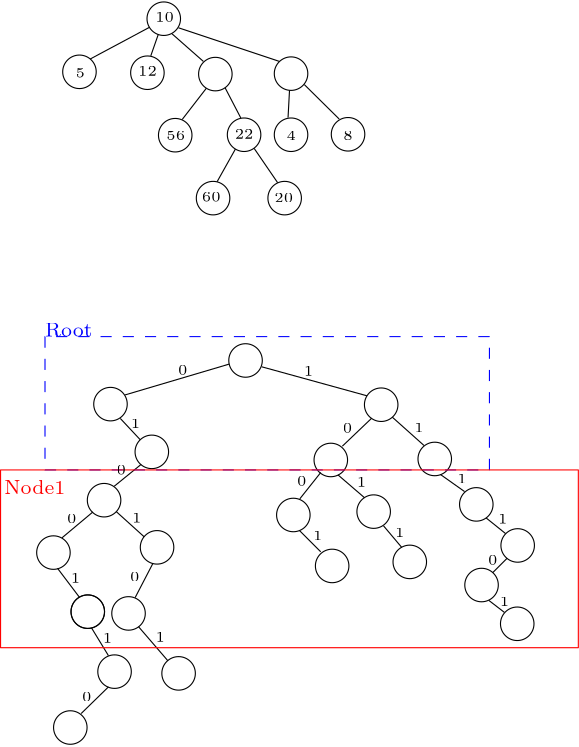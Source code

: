 <?xml version="1.0"?>
<!DOCTYPE ipe SYSTEM "ipe.dtd">
<ipe version="70218" creator="Ipe 7.2.28">
<info created="D:20241101173336" modified="D:20241101173337"/>
<ipestyle name="basic">
<symbol name="arrow/arc(spx)">
<path stroke="sym-stroke" fill="sym-stroke" pen="sym-pen">
0 0 m
-1 0.333 l
-1 -0.333 l
h
</path>
</symbol>
<symbol name="arrow/farc(spx)">
<path stroke="sym-stroke" fill="white" pen="sym-pen">
0 0 m
-1 0.333 l
-1 -0.333 l
h
</path>
</symbol>
<symbol name="arrow/ptarc(spx)">
<path stroke="sym-stroke" fill="sym-stroke" pen="sym-pen">
0 0 m
-1 0.333 l
-0.8 0 l
-1 -0.333 l
h
</path>
</symbol>
<symbol name="arrow/fptarc(spx)">
<path stroke="sym-stroke" fill="white" pen="sym-pen">
0 0 m
-1 0.333 l
-0.8 0 l
-1 -0.333 l
h
</path>
</symbol>
<symbol name="mark/circle(sx)" transformations="translations">
<path fill="sym-stroke">
0.6 0 0 0.6 0 0 e
0.4 0 0 0.4 0 0 e
</path>
</symbol>
<symbol name="mark/disk(sx)" transformations="translations">
<path fill="sym-stroke">
0.6 0 0 0.6 0 0 e
</path>
</symbol>
<symbol name="mark/fdisk(sfx)" transformations="translations">
<group>
<path fill="sym-fill">
0.5 0 0 0.5 0 0 e
</path>
<path fill="sym-stroke" fillrule="eofill">
0.6 0 0 0.6 0 0 e
0.4 0 0 0.4 0 0 e
</path>
</group>
</symbol>
<symbol name="mark/box(sx)" transformations="translations">
<path fill="sym-stroke" fillrule="eofill">
-0.6 -0.6 m
0.6 -0.6 l
0.6 0.6 l
-0.6 0.6 l
h
-0.4 -0.4 m
0.4 -0.4 l
0.4 0.4 l
-0.4 0.4 l
h
</path>
</symbol>
<symbol name="mark/square(sx)" transformations="translations">
<path fill="sym-stroke">
-0.6 -0.6 m
0.6 -0.6 l
0.6 0.6 l
-0.6 0.6 l
h
</path>
</symbol>
<symbol name="mark/fsquare(sfx)" transformations="translations">
<group>
<path fill="sym-fill">
-0.5 -0.5 m
0.5 -0.5 l
0.5 0.5 l
-0.5 0.5 l
h
</path>
<path fill="sym-stroke" fillrule="eofill">
-0.6 -0.6 m
0.6 -0.6 l
0.6 0.6 l
-0.6 0.6 l
h
-0.4 -0.4 m
0.4 -0.4 l
0.4 0.4 l
-0.4 0.4 l
h
</path>
</group>
</symbol>
<symbol name="mark/cross(sx)" transformations="translations">
<group>
<path fill="sym-stroke">
-0.43 -0.57 m
0.57 0.43 l
0.43 0.57 l
-0.57 -0.43 l
h
</path>
<path fill="sym-stroke">
-0.43 0.57 m
0.57 -0.43 l
0.43 -0.57 l
-0.57 0.43 l
h
</path>
</group>
</symbol>
<symbol name="arrow/fnormal(spx)">
<path stroke="sym-stroke" fill="white" pen="sym-pen">
0 0 m
-1 0.333 l
-1 -0.333 l
h
</path>
</symbol>
<symbol name="arrow/pointed(spx)">
<path stroke="sym-stroke" fill="sym-stroke" pen="sym-pen">
0 0 m
-1 0.333 l
-0.8 0 l
-1 -0.333 l
h
</path>
</symbol>
<symbol name="arrow/fpointed(spx)">
<path stroke="sym-stroke" fill="white" pen="sym-pen">
0 0 m
-1 0.333 l
-0.8 0 l
-1 -0.333 l
h
</path>
</symbol>
<symbol name="arrow/linear(spx)">
<path stroke="sym-stroke" pen="sym-pen">
-1 0.333 m
0 0 l
-1 -0.333 l
</path>
</symbol>
<symbol name="arrow/fdouble(spx)">
<path stroke="sym-stroke" fill="white" pen="sym-pen">
0 0 m
-1 0.333 l
-1 -0.333 l
h
-1 0 m
-2 0.333 l
-2 -0.333 l
h
</path>
</symbol>
<symbol name="arrow/double(spx)">
<path stroke="sym-stroke" fill="sym-stroke" pen="sym-pen">
0 0 m
-1 0.333 l
-1 -0.333 l
h
-1 0 m
-2 0.333 l
-2 -0.333 l
h
</path>
</symbol>
<symbol name="arrow/mid-normal(spx)">
<path stroke="sym-stroke" fill="sym-stroke" pen="sym-pen">
0.5 0 m
-0.5 0.333 l
-0.5 -0.333 l
h
</path>
</symbol>
<symbol name="arrow/mid-fnormal(spx)">
<path stroke="sym-stroke" fill="white" pen="sym-pen">
0.5 0 m
-0.5 0.333 l
-0.5 -0.333 l
h
</path>
</symbol>
<symbol name="arrow/mid-pointed(spx)">
<path stroke="sym-stroke" fill="sym-stroke" pen="sym-pen">
0.5 0 m
-0.5 0.333 l
-0.3 0 l
-0.5 -0.333 l
h
</path>
</symbol>
<symbol name="arrow/mid-fpointed(spx)">
<path stroke="sym-stroke" fill="white" pen="sym-pen">
0.5 0 m
-0.5 0.333 l
-0.3 0 l
-0.5 -0.333 l
h
</path>
</symbol>
<symbol name="arrow/mid-double(spx)">
<path stroke="sym-stroke" fill="sym-stroke" pen="sym-pen">
1 0 m
0 0.333 l
0 -0.333 l
h
0 0 m
-1 0.333 l
-1 -0.333 l
h
</path>
</symbol>
<symbol name="arrow/mid-fdouble(spx)">
<path stroke="sym-stroke" fill="white" pen="sym-pen">
1 0 m
0 0.333 l
0 -0.333 l
h
0 0 m
-1 0.333 l
-1 -0.333 l
h
</path>
</symbol>
<anglesize name="22.5 deg" value="22.5"/>
<anglesize name="30 deg" value="30"/>
<anglesize name="45 deg" value="45"/>
<anglesize name="60 deg" value="60"/>
<anglesize name="90 deg" value="90"/>
<arrowsize name="large" value="10"/>
<arrowsize name="small" value="5"/>
<arrowsize name="tiny" value="3"/>
<color name="blue" value="0 0 1"/>
<color name="brown" value="0.647 0.165 0.165"/>
<color name="darkblue" value="0 0 0.545"/>
<color name="darkcyan" value="0 0.545 0.545"/>
<color name="darkgray" value="0.663"/>
<color name="darkgreen" value="0 0.392 0"/>
<color name="darkmagenta" value="0.545 0 0.545"/>
<color name="darkorange" value="1 0.549 0"/>
<color name="darkred" value="0.545 0 0"/>
<color name="gold" value="1 0.843 0"/>
<color name="gray" value="0.745"/>
<color name="green" value="0 1 0"/>
<color name="lightblue" value="0.678 0.847 0.902"/>
<color name="lightcyan" value="0.878 1 1"/>
<color name="lightgray" value="0.827"/>
<color name="lightgreen" value="0.565 0.933 0.565"/>
<color name="lightyellow" value="1 1 0.878"/>
<color name="navy" value="0 0 0.502"/>
<color name="orange" value="1 0.647 0"/>
<color name="pink" value="1 0.753 0.796"/>
<color name="purple" value="0.627 0.125 0.941"/>
<color name="red" value="1 0 0"/>
<color name="seagreen" value="0.18 0.545 0.341"/>
<color name="turquoise" value="0.251 0.878 0.816"/>
<color name="violet" value="0.933 0.51 0.933"/>
<color name="yellow" value="1 1 0"/>
<dashstyle name="dash dot dotted" value="[4 2 1 2 1 2] 0"/>
<dashstyle name="dash dotted" value="[4 2 1 2] 0"/>
<dashstyle name="dashed" value="[4] 0"/>
<dashstyle name="dotted" value="[1 3] 0"/>
<gridsize name="10 pts (~3.5 mm)" value="10"/>
<gridsize name="14 pts (~5 mm)" value="14"/>
<gridsize name="16 pts (~6 mm)" value="16"/>
<gridsize name="20 pts (~7 mm)" value="20"/>
<gridsize name="28 pts (~10 mm)" value="28"/>
<gridsize name="32 pts (~12 mm)" value="32"/>
<gridsize name="4 pts" value="4"/>
<gridsize name="56 pts (~20 mm)" value="56"/>
<gridsize name="8 pts (~3 mm)" value="8"/>
<opacity name="10%" value="0.1"/>
<opacity name="30%" value="0.3"/>
<opacity name="50%" value="0.5"/>
<opacity name="75%" value="0.75"/>
<pen name="fat" value="1.2"/>
<pen name="heavier" value="0.8"/>
<pen name="ultrafat" value="2"/>
<symbolsize name="large" value="5"/>
<symbolsize name="small" value="2"/>
<symbolsize name="tiny" value="1.1"/>
<textsize name="Huge" value="\Huge"/>
<textsize name="LARGE" value="\LARGE"/>
<textsize name="Large" value="\Large"/>
<textsize name="footnote" value="\footnotesize"/>
<textsize name="huge" value="\huge"/>
<textsize name="large" value="\large"/>
<textsize name="script" value="\scriptsize"/>
<textsize name="small" value="\small"/>
<textsize name="tiny" value="\tiny"/>
<textstyle name="center" begin="\begin{center}" end="\end{center}"/>
<textstyle name="item" begin="\begin{itemize}\item{}" end="\end{itemize}"/>
<textstyle name="itemize" begin="\begin{itemize}" end="\end{itemize}"/>
<tiling name="falling" angle="-60" step="4" width="1"/>
<tiling name="rising" angle="30" step="4" width="1"/>
</ipestyle>
<page>
<layer name="alpha"/>
<view layers="alpha" active="alpha"/>
<path layer="alpha" matrix="1 0 0 1 61.1073 30.2606" stroke="black">
6.03211 0 0 6.03211 237.647 676.186 e
</path>
<text matrix="1 0 0 1 1.9449 136.332" transformations="translations" pos="293.71 569.048" stroke="black" type="label" width="6.78" height="3.21" depth="0" valign="baseline" size="tiny">10</text>
<path matrix="1 0 0 1 30.7584 11.139" stroke="black">
6.03211 0 0 6.03211 237.647 676.186 e
</path>
<text matrix="1 0 0 1 -26.7096 116.227" transformations="translations" pos="293.71 569.048" stroke="black" type="label" width="3.39" height="3.21" depth="0" valign="baseline" size="tiny">5</text>
<path matrix="1 0 0 1 55.2192 10.81" stroke="black">
6.03211 0 0 6.03211 237.647 676.186 e
</path>
<text matrix="1 0 0 1 -4.2251 116.875" transformations="translations" pos="293.71 569.048" stroke="black" type="label" width="6.78" height="3.21" depth="0" valign="baseline" size="tiny">12</text>
<path matrix="1 0 0 1 79.6791 10.319" stroke="black">
6.03211 0 0 6.03211 237.647 676.186 e
</path>
<path matrix="1 0 0 1 106.93 10.483" stroke="black">
6.03211 0 0 6.03211 237.647 676.186 e
</path>
<path matrix="1 0 0 1 65.233 -11.679" stroke="black">
6.03211 0 0 6.03211 237.647 676.186 e
</path>
<text matrix="1 0 0 1 5.9528 93.7286" transformations="translations" pos="293.71 569.048" stroke="black" type="label" width="6.78" height="3.21" depth="0" valign="baseline" size="tiny">56</text>
<path matrix="1 0 0 1 90.0215 -11.515" stroke="black">
6.03211 0 0 6.03211 237.647 676.186 e
</path>
<text matrix="1 0 0 1 30.5766 94.221" transformations="translations" pos="293.71 569.048" stroke="black" type="label" width="6.78" height="3.21" depth="0" valign="baseline" size="tiny">22</text>
<path matrix="1 0 0 1 78.8578 -34.333" stroke="black">
6.03211 0 0 6.03211 237.647 676.186 e
</path>
<path matrix="1 0 0 1 104.631 -34.333" stroke="black">
6.03211 0 0 6.03211 237.647 676.186 e
</path>
<text matrix="1 0 0 1 18.7562 71.5662" transformations="translations" pos="293.71 569.048" stroke="black" type="label" width="6.78" height="3.21" depth="0" valign="baseline" size="tiny">60</text>
<text matrix="1 0 0 1 44.8581 71.2379" transformations="translations" pos="293.71 569.048" stroke="black" type="label" width="6.78" height="3.21" depth="0" valign="baseline" size="tiny">20</text>
<path matrix="1 0 0 1 106.929 -11.515" stroke="black">
6.03211 0 0 6.03211 237.647 676.186 e
</path>
<path matrix="1 0 0 1 127.449 -11.351" stroke="black">
6.03211 0 0 6.03211 237.647 676.186 e
</path>
<text matrix="1 0 0 1 49.2666 93.6534" transformations="translations" pos="293.71 569.048" stroke="black" type="label" width="3.39" height="3.21" depth="0" valign="baseline" size="tiny">4</text>
<text matrix="1 0 0 1 69.6225 93.6538" transformations="translations" pos="293.71 569.048" stroke="black" type="label" width="3.39" height="3.21" depth="0" valign="baseline" size="tiny">8</text>
<path matrix="1 0 0 1 19.009 123.99" stroke="black">
274.7 579.417 m
253.288 567.962 l
</path>
<path matrix="1 0 0 1 19.009 123.99" stroke="black">
277.77 576.796 m
275.074 569.085 l
</path>
<path matrix="1 0 0 1 19.009 123.99" stroke="black">
282.711 577.021 m
294.016 567.064 l
</path>
<path matrix="1 0 0 1 19.009 123.99" stroke="black">
285.032 579.192 m
321.418 567.064 l
</path>
<path matrix="1 0 0 1 19.009 123.99" stroke="black">
295.064 557.406 m
286.38 546.175 l
</path>
<path matrix="1 0 0 1 19.009 123.99" stroke="black">
301.802 557.63 m
307.492 546.699 l
</path>
<path matrix="1 0 0 1 19.009 123.99" stroke="black">
305.546 535.544 m
298.957 523.79 l
</path>
<path matrix="1 0 0 1 19.009 123.99" stroke="black">
312.284 535.769 m
320.744 523.415 l
</path>
<path matrix="1 0 0 1 19.009 123.99" stroke="black">
325.012 556.657 m
324.488 546.849 l
</path>
<path matrix="1 0 0 1 19.009 123.99" stroke="black">
330.327 558.753 m
342.905 546.325 l
</path>
<path matrix="1 0 0 1 90.549 -92.7762" stroke="black">
6.03211 0 0 6.03211 237.647 676.186 e
</path>
<path matrix="1 0 0 1 41.9268 -108.495" stroke="black">
6.03211 0 0 6.03211 237.647 676.186 e
</path>
<path matrix="1 0 0 1 139.381 -108.704" stroke="black">
6.03211 0 0 6.03211 237.647 676.186 e
</path>
<path matrix="1 0 0 1 56.8069 -125.68" stroke="black">
6.03211 0 0 6.03211 237.647 676.186 e
</path>
<path matrix="1 0 0 1 39.6215 -143.075" stroke="black">
6.03211 0 0 6.03211 237.647 676.186 e
</path>
<path matrix="1 0 0 1 58.6931 -160.051" stroke="black">
6.03211 0 0 6.03211 237.647 676.186 e
</path>
<path matrix="1 0 0 1 21.3881 -161.937" stroke="black">
6.03211 0 0 6.03211 237.647 676.186 e
</path>
<path matrix="1 0 0 1 33.7533 -183.209" stroke="black">
6.03211 0 0 6.03211 237.647 676.186 e
</path>
<path matrix="1 0 0 1 33.7533 -183.209" stroke="black">
6.03211 0 0 6.03211 237.647 676.186 e
</path>
<path matrix="1 0 0 1 48.4238 -183.838" stroke="black">
6.03211 0 0 6.03211 237.647 676.186 e
</path>
<path matrix="1 0 0 1 43.3939 -204.796" stroke="black">
6.03211 0 0 6.03211 237.647 676.186 e
</path>
<path matrix="1 0 0 1 66.4475 -205.425" stroke="black">
6.03211 0 0 6.03211 237.647 676.186 e
</path>
<path matrix="1 0 0 1 27.4659 -224.915" stroke="black">
6.03211 0 0 6.03211 237.647 676.186 e
</path>
<path stroke="black">
322.334 582.116 m
284.82 571.008 l
</path>
<path stroke="black">
334.004 581.135 m
371.91 570.686 l
</path>
<path stroke="black">
283.097 562.546 m
290.265 554.892 l
</path>
<path stroke="black">
290.63 546.022 m
280.91 538.125 l
</path>
<path stroke="black">
273.256 528.891 m
262.078 519.536 l
</path>
<path stroke="black">
281.639 529.013 m
291.723 519.901 l
</path>
<path stroke="black">
260.498 508.602 m
268.396 498.153 l
</path>
<path stroke="black">
294.882 510.424 m
288.443 498.031 l
</path>
<path stroke="black">
289.658 487.583 m
300.228 475.312 l
</path>
<path stroke="black">
272.77 487.097 m
278.844 477.134 l
</path>
<path stroke="black">
278.844 465.896 m
269.003 456.298 l
</path>
<path matrix="1 0 0 1 121.242 -128.598" stroke="black">
6.03211 0 0 6.03211 237.647 676.186 e
</path>
<path matrix="1 0 0 1 158.663 -128.233" stroke="black">
6.03211 0 0 6.03211 237.647 676.186 e
</path>
<path matrix="1 0 0 1 136.672 -147.187" stroke="black">
6.03211 0 0 6.03211 237.647 676.186 e
</path>
<path matrix="1 0 0 1 107.756 -148.402" stroke="black">
6.03211 0 0 6.03211 237.647 676.186 e
</path>
<path matrix="1 0 0 1 121.728 -166.748" stroke="black">
6.03211 0 0 6.03211 237.647 676.186 e
</path>
<path matrix="1 0 0 1 149.672 -165.29" stroke="black">
6.03211 0 0 6.03211 237.647 676.186 e
</path>
<path matrix="1 0 0 1 173.62 -144.587" stroke="black">
6.03211 0 0 6.03211 237.647 676.186 e
</path>
<path matrix="1 0 0 1 188.516 -159.37" stroke="black">
6.03211 0 0 6.03211 237.647 676.186 e
</path>
<path matrix="1 0 0 1 175.51 -173.619" stroke="black">
6.03211 0 0 6.03211 237.647 676.186 e
</path>
<path matrix="1 0 0 1 188.357 -187.571" stroke="black">
6.03211 0 0 6.03211 237.647 676.186 e
</path>
<path stroke="black">
373.611 562.637 m
363.041 552.553 l
</path>
<path stroke="black">
381.023 563.002 m
392.443 552.796 l
392.443 552.796 l
</path>
<path stroke="black">
361.462 542.226 m
371.06 533.964 l
</path>
<path stroke="black">
355.265 543.076 m
347.733 533.599 l
</path>
<path stroke="black">
347.611 522.179 m
355.265 514.525 l
</path>
<path stroke="black">
377.864 523.88 m
384.425 516.104 l
</path>
<path stroke="blue" dash="dashed">
256 592 m
256 544 l
416 544 l
416 592 l
h
</path>
<text transformations="translations" pos="256 592" stroke="blue" type="label" width="17.054" height="4.765" depth="0" valign="baseline" size="script">Root</text>
<path stroke="red">
240 544 m
240 480 l
448 480 l
448 544 l
h
</path>
<path stroke="black">
398.41 542.325 m
407.049 536.206 l
</path>
<path stroke="black">
414.823 526.704 m
421.806 521.089 l
</path>
<path stroke="black">
417.199 507.051 m
422.382 512.234 l
</path>
<path stroke="black">
415.759 497.045 m
421.374 492.726 l
</path>
<text matrix="1 0 0 1 74.5833 -101.008" transformations="translations" pos="229.312 679.304" stroke="black" type="label" width="3.39" height="3.21" depth="0" valign="baseline" size="tiny">0</text>
<text matrix="1 0 0 1 52.471 -136.971" transformations="translations" pos="229.312 679.304" stroke="black" type="label" width="3.39" height="3.21" depth="0" valign="baseline" size="tiny">0</text>
<text matrix="1 0 0 1 34.6111 -154.466" transformations="translations" pos="229.312 679.304" stroke="black" type="label" width="3.39" height="3.21" depth="0" valign="baseline" size="tiny">0</text>
<text matrix="1 0 0 1 40.0102 -218.636" transformations="translations" pos="229.312 679.304" stroke="black" type="label" width="3.39" height="3.21" depth="0" valign="baseline" size="tiny">0</text>
<text matrix="1 0 0 1 57.3115 -175.429" transformations="translations" pos="229.312 679.304" stroke="black" type="label" width="3.39" height="3.21" depth="0" valign="baseline" size="tiny">0</text>
<text matrix="1 0 0 1 133.898 -121.936" transformations="translations" pos="229.312 679.304" stroke="black" type="label" width="3.39" height="3.21" depth="0" valign="baseline" size="tiny">0</text>
<text matrix="1 0 0 1 117.375 -141.011" transformations="translations" pos="229.312 679.304" stroke="black" type="label" width="3.39" height="3.21" depth="0" valign="baseline" size="tiny">0</text>
<text matrix="1 0 0 1 186.142 -169.441" transformations="translations" pos="229.312 679.304" stroke="black" type="label" width="3.39" height="3.21" depth="0" valign="baseline" size="tiny">0</text>
<text matrix="1 0 0 1 43.8598 -1.94398" transformations="translations" pos="305.257 579.845" stroke="black" type="label" width="3.39" height="3.21" depth="0" valign="baseline" size="tiny">1</text>
<text matrix="1 0 0 1 83.7106 -22.2338" transformations="translations" pos="305.257 579.845" stroke="black" type="label" width="3.39" height="3.21" depth="0" valign="baseline" size="tiny">1</text>
<text matrix="1 0 0 1 62.9347 -41.9162" transformations="translations" pos="305.257 579.845" stroke="black" type="label" width="3.39" height="3.21" depth="0" valign="baseline" size="tiny">1</text>
<text matrix="1 0 0 1 47.2617 -61.1126" transformations="translations" pos="305.257 579.845" stroke="black" type="label" width="3.39" height="3.21" depth="0" valign="baseline" size="tiny">1</text>
<text matrix="1 0 0 1 76.7853 -60.0192" transformations="translations" pos="305.257 579.845" stroke="black" type="label" width="3.39" height="3.21" depth="0" valign="baseline" size="tiny">1</text>
<text matrix="1 0 0 1 99.1406 -40.7013" transformations="translations" pos="305.257 579.845" stroke="black" type="label" width="3.39" height="3.21" depth="0" valign="baseline" size="tiny">1</text>
<text matrix="1 0 0 1 113.842 -55.1593" transformations="translations" pos="305.257 579.845" stroke="black" type="label" width="3.39" height="3.21" depth="0" valign="baseline" size="tiny">1</text>
<text matrix="1 0 0 1 114.449 -84.8044" transformations="translations" pos="305.257 579.845" stroke="black" type="label" width="3.39" height="3.21" depth="0" valign="baseline" size="tiny">1</text>
<text matrix="1 0 0 1 -17.9817 -54.7948" transformations="translations" pos="305.257 579.845" stroke="black" type="label" width="3.39" height="3.21" depth="0" valign="baseline" size="tiny">1</text>
<text matrix="1 0 0 1 -18.3462 -20.7759" transformations="translations" pos="305.257 579.845" stroke="black" type="label" width="3.39" height="3.21" depth="0" valign="baseline" size="tiny">1</text>
<text matrix="1 0 0 1 -39.9647 -76.4981" transformations="translations" pos="305.257 579.845" stroke="black" type="label" width="3.39" height="3.21" depth="0" valign="baseline" size="tiny">1</text>
<text matrix="1 0 0 1 -28.4469 -98.022" transformations="translations" pos="305.257 579.845" stroke="black" type="label" width="3.39" height="3.21" depth="0" valign="baseline" size="tiny">1</text>
<text matrix="1 0 0 1 -9.44254 -97.734" transformations="translations" pos="305.257 579.845" stroke="black" type="label" width="3.39" height="3.21" depth="0" valign="baseline" size="tiny">1</text>
<text matrix="1 0 0 1 -2.51952 -2.59151" transformations="translations" pos="243.862 537.901" stroke="red" type="label" width="21.98" height="4.843" depth="0" valign="baseline" size="script">Node1</text>
</page>
</ipe>

